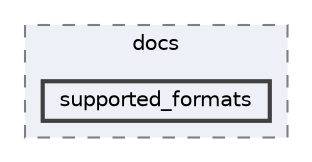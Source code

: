 digraph "external/reflect-cpp/docs/supported_formats"
{
 // LATEX_PDF_SIZE
  bgcolor="transparent";
  edge [fontname=Helvetica,fontsize=10,labelfontname=Helvetica,labelfontsize=10];
  node [fontname=Helvetica,fontsize=10,shape=box,height=0.2,width=0.4];
  compound=true
  subgraph clusterdir_a3ee9bc60eb4fb71bcdf41cb201a0ac6 {
    graph [ bgcolor="#edf0f7", pencolor="grey50", label="docs", fontname=Helvetica,fontsize=10 style="filled,dashed", URL="dir_a3ee9bc60eb4fb71bcdf41cb201a0ac6.html",tooltip=""]
  dir_717c6009d551d09b12b253878e778595 [label="supported_formats", fillcolor="#edf0f7", color="grey25", style="filled,bold", URL="dir_717c6009d551d09b12b253878e778595.html",tooltip=""];
  }
}
